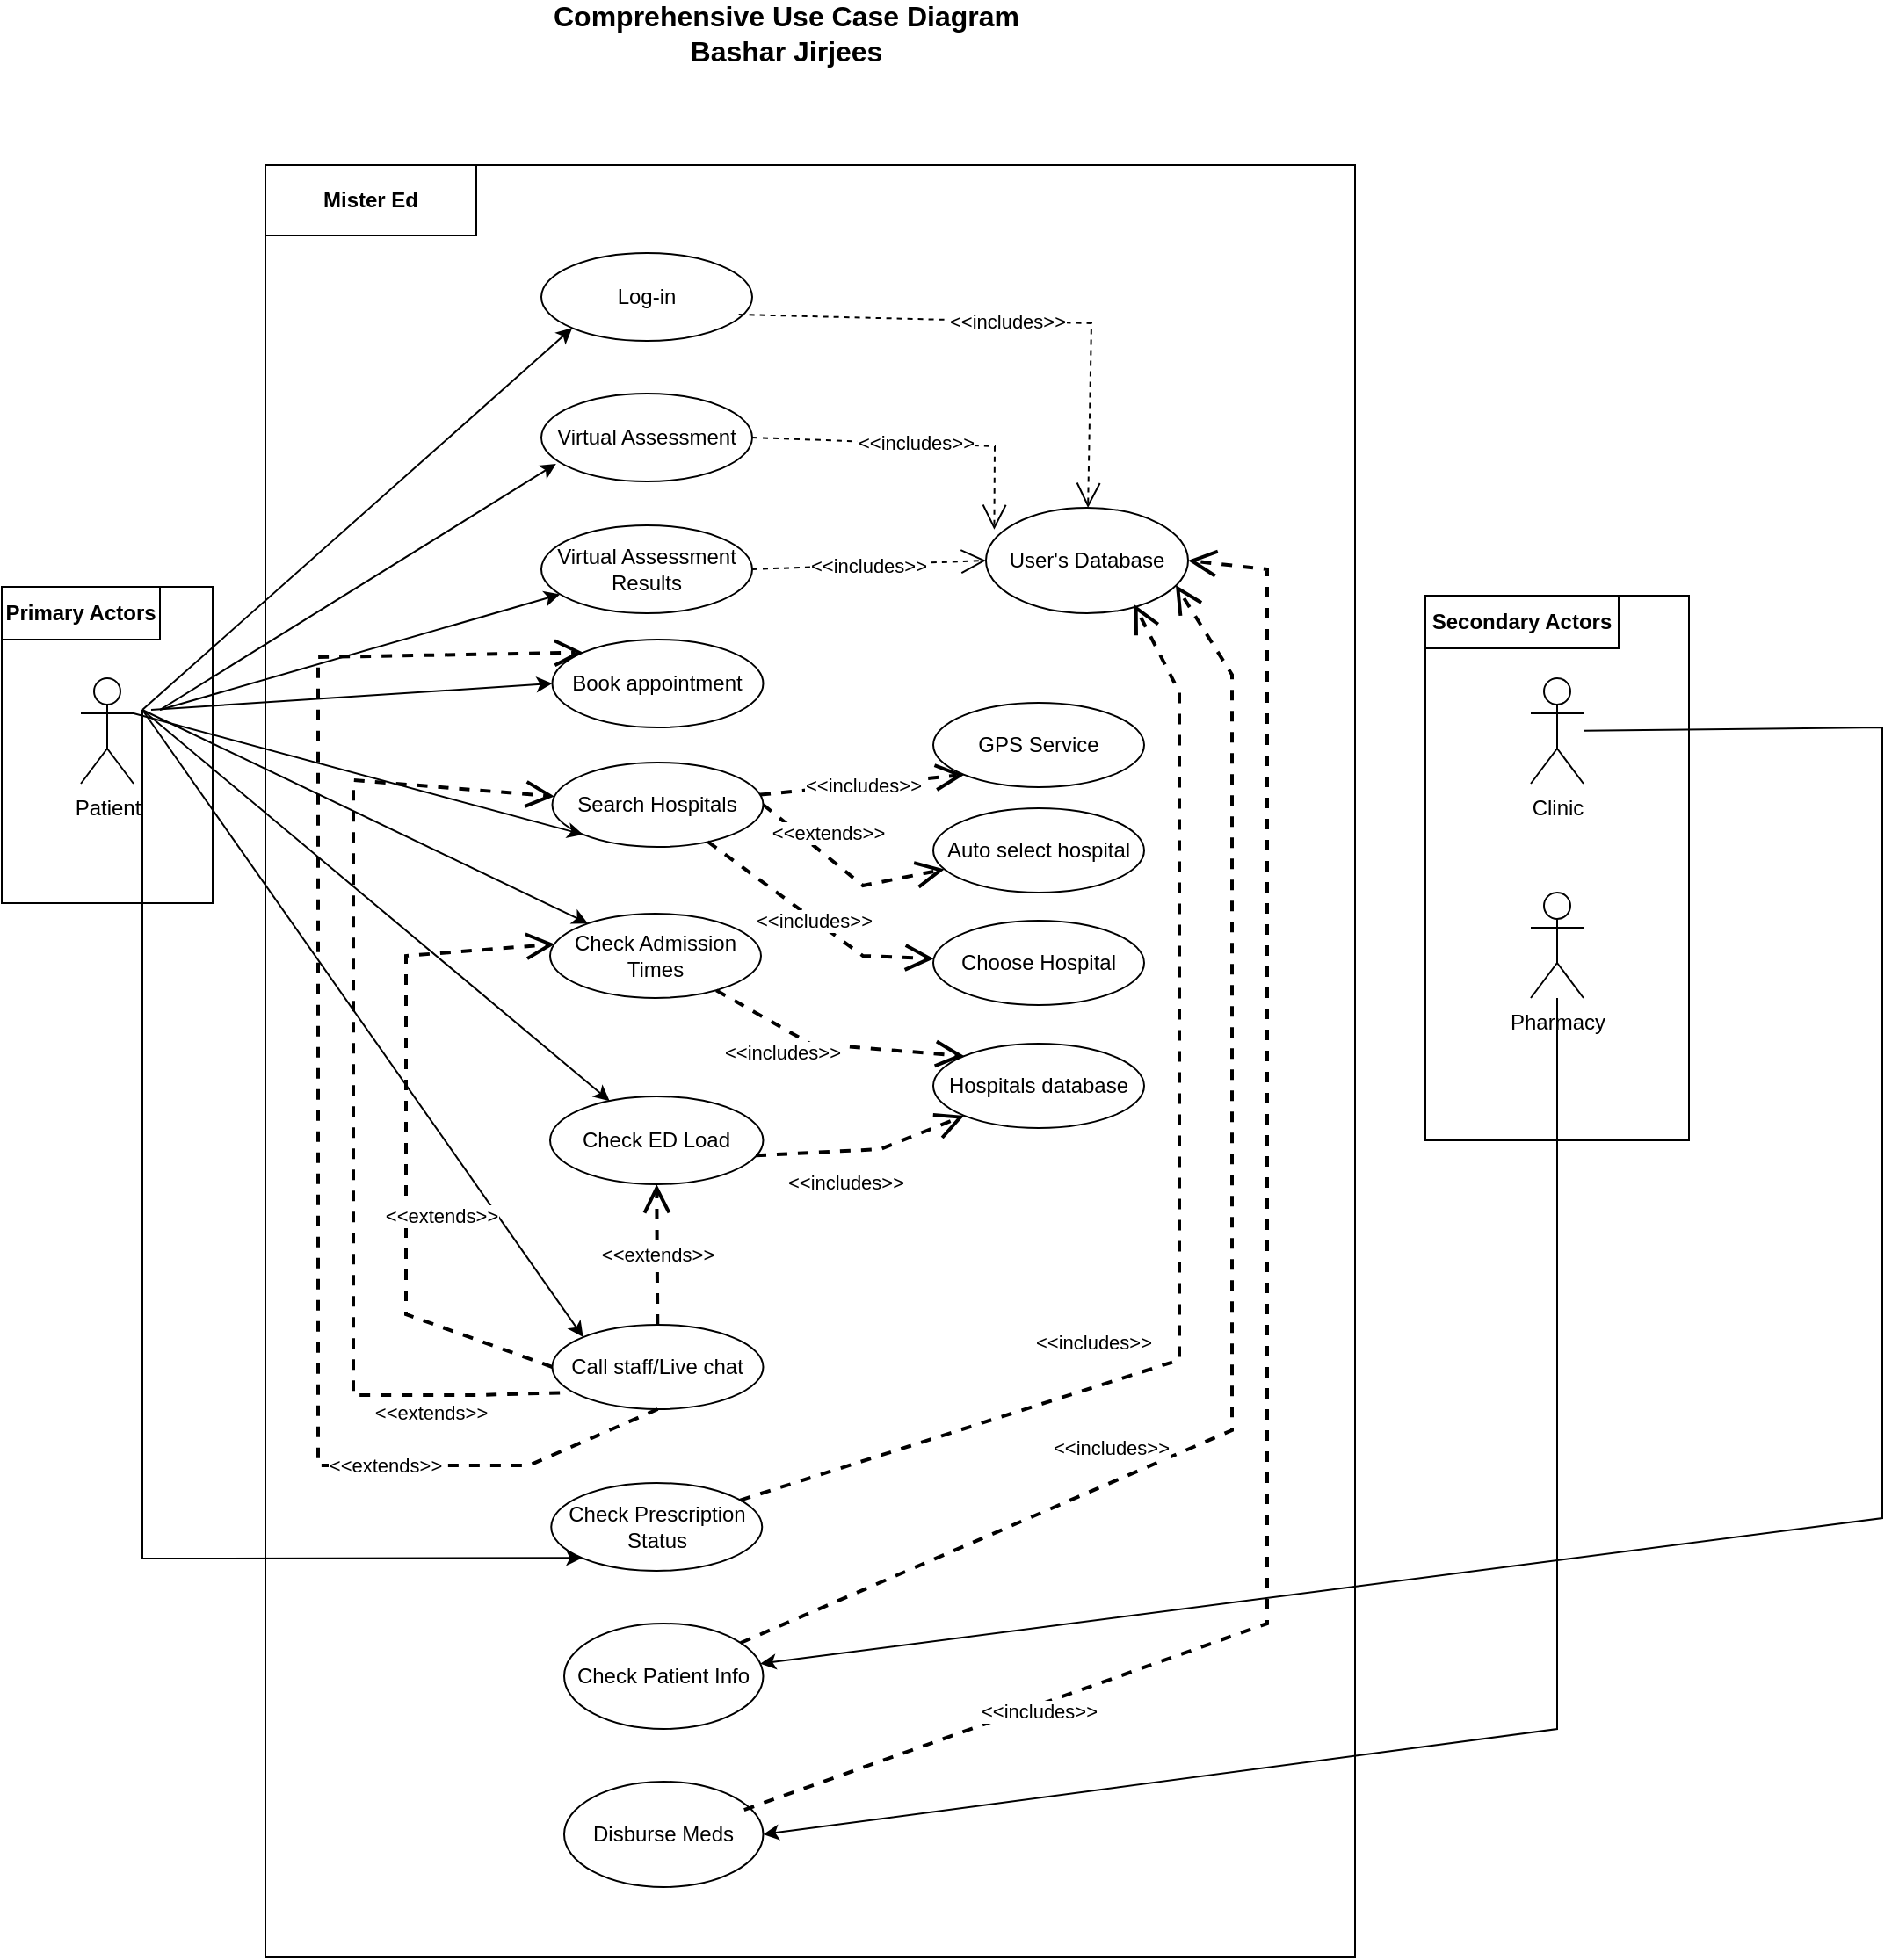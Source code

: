 <mxfile version="24.7.14">
  <diagram name="Page-1" id="hzORNXav-0Q0C-apcLpn">
    <mxGraphModel dx="1213" dy="1763" grid="1" gridSize="10" guides="1" tooltips="1" connect="1" arrows="1" fold="1" page="1" pageScale="1" pageWidth="850" pageHeight="1100" math="0" shadow="0">
      <root>
        <mxCell id="0" />
        <mxCell id="1" parent="0" />
        <mxCell id="I_QVvolvyh0wgv4aYKM6-1" value="" style="rounded=0;whiteSpace=wrap;html=1;" parent="1" vertex="1">
          <mxGeometry x="90" y="150" width="120" height="180" as="geometry" />
        </mxCell>
        <mxCell id="I_QVvolvyh0wgv4aYKM6-2" value="Patient" style="shape=umlActor;verticalLabelPosition=bottom;verticalAlign=top;html=1;outlineConnect=0;" parent="1" vertex="1">
          <mxGeometry x="135" y="202" width="30" height="60" as="geometry" />
        </mxCell>
        <mxCell id="I_QVvolvyh0wgv4aYKM6-3" value="&lt;b&gt;Primary Actors&lt;/b&gt;" style="rounded=0;whiteSpace=wrap;html=1;" parent="1" vertex="1">
          <mxGeometry x="90" y="150" width="90" height="30" as="geometry" />
        </mxCell>
        <mxCell id="I_QVvolvyh0wgv4aYKM6-6" value="" style="rounded=0;whiteSpace=wrap;html=1;" parent="1" vertex="1">
          <mxGeometry x="240" y="-90" width="620" height="1020" as="geometry" />
        </mxCell>
        <mxCell id="I_QVvolvyh0wgv4aYKM6-7" value="&lt;b&gt; Mister Ed&lt;/b&gt;" style="rounded=0;whiteSpace=wrap;html=1;" parent="1" vertex="1">
          <mxGeometry x="240" y="-90" width="120" height="40" as="geometry" />
        </mxCell>
        <mxCell id="I_QVvolvyh0wgv4aYKM6-15" value="Check ED Load" style="ellipse;whiteSpace=wrap;html=1;" parent="1" vertex="1">
          <mxGeometry x="402" y="440" width="121.25" height="50" as="geometry" />
        </mxCell>
        <mxCell id="I_QVvolvyh0wgv4aYKM6-17" value="Check Admission Times" style="ellipse;whiteSpace=wrap;html=1;" parent="1" vertex="1">
          <mxGeometry x="402" y="336" width="120" height="48" as="geometry" />
        </mxCell>
        <mxCell id="I_QVvolvyh0wgv4aYKM6-19" value="Hospitals database" style="ellipse;whiteSpace=wrap;html=1;" parent="1" vertex="1">
          <mxGeometry x="620" y="410" width="120" height="48" as="geometry" />
        </mxCell>
        <mxCell id="I_QVvolvyh0wgv4aYKM6-20" value="Search Hospitals" style="ellipse;whiteSpace=wrap;html=1;" parent="1" vertex="1">
          <mxGeometry x="403.25" y="250" width="120" height="48" as="geometry" />
        </mxCell>
        <mxCell id="I_QVvolvyh0wgv4aYKM6-21" value="" style="endArrow=classic;html=1;rounded=0;" parent="1" target="I_QVvolvyh0wgv4aYKM6-17" edge="1">
          <mxGeometry width="50" height="50" relative="1" as="geometry">
            <mxPoint x="170" y="220" as="sourcePoint" />
            <mxPoint x="450" y="280" as="targetPoint" />
          </mxGeometry>
        </mxCell>
        <mxCell id="I_QVvolvyh0wgv4aYKM6-22" value="" style="endArrow=classic;html=1;rounded=0;" parent="1" target="I_QVvolvyh0wgv4aYKM6-15" edge="1">
          <mxGeometry width="50" height="50" relative="1" as="geometry">
            <mxPoint x="170" y="220" as="sourcePoint" />
            <mxPoint x="450" y="280" as="targetPoint" />
          </mxGeometry>
        </mxCell>
        <mxCell id="I_QVvolvyh0wgv4aYKM6-23" value="Call staff/Live chat" style="ellipse;whiteSpace=wrap;html=1;" parent="1" vertex="1">
          <mxGeometry x="403.25" y="570" width="120" height="48" as="geometry" />
        </mxCell>
        <mxCell id="I_QVvolvyh0wgv4aYKM6-26" value="" style="endArrow=classic;html=1;rounded=0;entryX=0;entryY=1;entryDx=0;entryDy=0;exitX=1;exitY=0.333;exitDx=0;exitDy=0;exitPerimeter=0;" parent="1" source="I_QVvolvyh0wgv4aYKM6-2" target="I_QVvolvyh0wgv4aYKM6-20" edge="1">
          <mxGeometry width="50" height="50" relative="1" as="geometry">
            <mxPoint x="170" y="230" as="sourcePoint" />
            <mxPoint x="421" y="237" as="targetPoint" />
          </mxGeometry>
        </mxCell>
        <mxCell id="I_QVvolvyh0wgv4aYKM6-28" value="" style="endArrow=classic;html=1;rounded=0;entryX=0;entryY=0;entryDx=0;entryDy=0;" parent="1" target="I_QVvolvyh0wgv4aYKM6-23" edge="1">
          <mxGeometry width="50" height="50" relative="1" as="geometry">
            <mxPoint x="170" y="220" as="sourcePoint" />
            <mxPoint x="435" y="351" as="targetPoint" />
          </mxGeometry>
        </mxCell>
        <mxCell id="I_QVvolvyh0wgv4aYKM6-29" value="GPS Service" style="ellipse;whiteSpace=wrap;html=1;" parent="1" vertex="1">
          <mxGeometry x="620" y="216" width="120" height="48" as="geometry" />
        </mxCell>
        <mxCell id="I_QVvolvyh0wgv4aYKM6-31" value="&amp;lt;&amp;lt;includes&amp;gt;&amp;gt;" style="endArrow=open;endSize=12;dashed=1;html=1;rounded=0;entryX=0;entryY=1;entryDx=0;entryDy=0;strokeWidth=2;" parent="1" source="I_QVvolvyh0wgv4aYKM6-20" target="I_QVvolvyh0wgv4aYKM6-29" edge="1">
          <mxGeometry width="160" relative="1" as="geometry">
            <mxPoint x="317" y="420" as="sourcePoint" />
            <mxPoint x="477" y="420" as="targetPoint" />
          </mxGeometry>
        </mxCell>
        <mxCell id="I_QVvolvyh0wgv4aYKM6-32" value="Choose Hospital&lt;span style=&quot;color: rgba(0, 0, 0, 0); font-family: monospace; font-size: 0px; text-align: start; text-wrap: nowrap;&quot;&gt;%3CmxGraphModel%3E%3Croot%3E%3CmxCell%20id%3D%220%22%2F%3E%3CmxCell%20id%3D%221%22%20parent%3D%220%22%2F%3E%3CmxCell%20id%3D%222%22%20value%3D%22%22%20style%3D%22endArrow%3Dclassic%3Bhtml%3D1%3Brounded%3D0%3BentryX%3D0.07%3BentryY%3D0.8%3BentryDx%3D0%3BentryDy%3D0%3BentryPerimeter%3D0%3B%22%20edge%3D%221%22%20parent%3D%221%22%3E%3CmxGeometry%20width%3D%2250%22%20height%3D%2250%22%20relative%3D%221%22%20as%3D%22geometry%22%3E%3CmxPoint%20x%3D%22180%22%20y%3D%22220%22%20as%3D%22sourcePoint%22%2F%3E%3CmxPoint%20x%3D%22405%22%20y%3D%2280%22%20as%3D%22targetPoint%22%2F%3E%3C%2FmxGeometry%3E%3C%2FmxCell%3E%3C%2Froot%3E%3C%2FmxGraphModel%3E&lt;/span&gt;&lt;span style=&quot;color: rgba(0, 0, 0, 0); font-family: monospace; font-size: 0px; text-align: start; text-wrap: nowrap;&quot;&gt;%3CmxGraphModel%3E%3Croot%3E%3CmxCell%20id%3D%220%22%2F%3E%3CmxCell%20id%3D%221%22%20parent%3D%220%22%2F%3E%3CmxCell%20id%3D%222%22%20value%3D%22%22%20style%3D%22endArrow%3Dclassic%3Bhtml%3D1%3Brounded%3D0%3BentryX%3D0.07%3BentryY%3D0.8%3BentryDx%3D0%3BentryDy%3D0%3BentryPerimeter%3D0%3B%22%20edge%3D%221%22%20parent%3D%221%22%3E%3CmxGeometry%20width%3D%2250%22%20height%3D%2250%22%20relative%3D%221%22%20as%3D%22geometry%22%3E%3CmxPoint%20x%3D%22180%22%20y%3D%22220%22%20as%3D%22sourcePoint%22%2F%3E%3CmxPoint%20x%3D%22405%22%20y%3D%2280%22%20as%3D%22targetPoint%22%2F%3E%3C%2FmxGeometry%3E%3C%2FmxCell%3E%3C%2Froot%3E%3C%2FmxGraphModel%3E&lt;/span&gt;" style="ellipse;whiteSpace=wrap;html=1;" parent="1" vertex="1">
          <mxGeometry x="620" y="340" width="120" height="48" as="geometry" />
        </mxCell>
        <mxCell id="I_QVvolvyh0wgv4aYKM6-33" value="&amp;lt;&amp;lt;includes&amp;gt;&amp;gt;" style="endArrow=open;endSize=12;dashed=1;html=1;rounded=0;strokeWidth=2;" parent="1" source="I_QVvolvyh0wgv4aYKM6-20" target="I_QVvolvyh0wgv4aYKM6-32" edge="1">
          <mxGeometry width="160" relative="1" as="geometry">
            <mxPoint x="500" y="293" as="sourcePoint" />
            <mxPoint x="625" y="251" as="targetPoint" />
            <Array as="points">
              <mxPoint x="580" y="360" />
            </Array>
          </mxGeometry>
        </mxCell>
        <mxCell id="I_QVvolvyh0wgv4aYKM6-34" value="&amp;lt;&amp;lt;includes&amp;gt;&amp;gt;" style="endArrow=open;endSize=12;dashed=1;html=1;rounded=0;entryX=0;entryY=0;entryDx=0;entryDy=0;strokeWidth=2;" parent="1" source="I_QVvolvyh0wgv4aYKM6-17" target="I_QVvolvyh0wgv4aYKM6-19" edge="1">
          <mxGeometry x="-0.334" y="-12" width="160" relative="1" as="geometry">
            <mxPoint x="507" y="295" as="sourcePoint" />
            <mxPoint x="624" y="341" as="targetPoint" />
            <mxPoint as="offset" />
            <Array as="points">
              <mxPoint x="550" y="410" />
            </Array>
          </mxGeometry>
        </mxCell>
        <mxCell id="I_QVvolvyh0wgv4aYKM6-35" value="&amp;lt;&amp;lt;includes&amp;gt;&amp;gt;" style="endArrow=open;endSize=12;dashed=1;html=1;rounded=0;entryX=0;entryY=1;entryDx=0;entryDy=0;exitX=0.965;exitY=0.673;exitDx=0;exitDy=0;exitPerimeter=0;strokeWidth=2;" parent="1" edge="1" target="I_QVvolvyh0wgv4aYKM6-19" source="I_QVvolvyh0wgv4aYKM6-15">
          <mxGeometry x="-0.189" y="-18" width="160" relative="1" as="geometry">
            <mxPoint x="510" y="430" as="sourcePoint" />
            <mxPoint x="614.574" y="449.971" as="targetPoint" />
            <mxPoint x="1" as="offset" />
            <Array as="points">
              <mxPoint x="590" y="470" />
            </Array>
          </mxGeometry>
        </mxCell>
        <mxCell id="I_QVvolvyh0wgv4aYKM6-36" value="&amp;lt;&amp;lt;extends&amp;gt;&amp;gt;" style="endArrow=open;endSize=12;dashed=1;html=1;rounded=0;entryX=0.5;entryY=1;entryDx=0;entryDy=0;strokeWidth=2;" parent="1" source="I_QVvolvyh0wgv4aYKM6-23" edge="1" target="I_QVvolvyh0wgv4aYKM6-15">
          <mxGeometry width="160" relative="1" as="geometry">
            <mxPoint x="507" y="295" as="sourcePoint" />
            <mxPoint x="470" y="470" as="targetPoint" />
            <mxPoint as="offset" />
          </mxGeometry>
        </mxCell>
        <mxCell id="I_QVvolvyh0wgv4aYKM6-37" value="&amp;lt;&amp;lt;extends&amp;gt;&amp;gt;" style="endArrow=open;endSize=12;dashed=1;html=1;rounded=0;exitX=0;exitY=0.5;exitDx=0;exitDy=0;strokeWidth=2;entryX=0.022;entryY=0.361;entryDx=0;entryDy=0;entryPerimeter=0;" parent="1" source="I_QVvolvyh0wgv4aYKM6-23" target="I_QVvolvyh0wgv4aYKM6-17" edge="1">
          <mxGeometry x="-0.235" y="-20" width="160" relative="1" as="geometry">
            <mxPoint x="392.33" y="504.992" as="sourcePoint" />
            <mxPoint x="397" y="370" as="targetPoint" />
            <Array as="points">
              <mxPoint x="320" y="564" />
              <mxPoint x="320" y="360" />
            </Array>
            <mxPoint as="offset" />
          </mxGeometry>
        </mxCell>
        <mxCell id="I_QVvolvyh0wgv4aYKM6-39" value="&lt;font style=&quot;font-size: 16px;&quot;&gt;&lt;b&gt;Comprehensive Use Case Diagram&lt;br&gt;Bashar Jirjees&lt;/b&gt;&lt;/font&gt;" style="text;html=1;align=center;verticalAlign=middle;whiteSpace=wrap;rounded=0;" parent="1" vertex="1">
          <mxGeometry x="399" y="-180" width="275" height="30" as="geometry" />
        </mxCell>
        <mxCell id="I_QVvolvyh0wgv4aYKM6-42" value="Log-in" style="ellipse;whiteSpace=wrap;html=1;" parent="1" vertex="1">
          <mxGeometry x="397" y="-40" width="120" height="50" as="geometry" />
        </mxCell>
        <mxCell id="I_QVvolvyh0wgv4aYKM6-43" value="User&#39;s Database" style="ellipse;whiteSpace=wrap;html=1;" parent="1" vertex="1">
          <mxGeometry x="650" y="105" width="115" height="60" as="geometry" />
        </mxCell>
        <mxCell id="I_QVvolvyh0wgv4aYKM6-44" value="&amp;lt;&amp;lt;includes&amp;gt;&amp;gt;" style="endArrow=open;endSize=12;dashed=1;html=1;rounded=0;exitX=0.936;exitY=0.7;exitDx=0;exitDy=0;exitPerimeter=0;" parent="1" source="I_QVvolvyh0wgv4aYKM6-42" target="I_QVvolvyh0wgv4aYKM6-43" edge="1">
          <mxGeometry width="160" relative="1" as="geometry">
            <mxPoint x="500" y="293" as="sourcePoint" />
            <mxPoint x="625" y="293" as="targetPoint" />
            <Array as="points">
              <mxPoint x="710" />
            </Array>
          </mxGeometry>
        </mxCell>
        <mxCell id="I_QVvolvyh0wgv4aYKM6-45" value="Book appointment" style="ellipse;whiteSpace=wrap;html=1;" parent="1" vertex="1">
          <mxGeometry x="403.25" y="180" width="120" height="50" as="geometry" />
        </mxCell>
        <mxCell id="I_QVvolvyh0wgv4aYKM6-52" value="" style="endArrow=classic;html=1;rounded=0;entryX=0;entryY=0.5;entryDx=0;entryDy=0;" parent="1" target="I_QVvolvyh0wgv4aYKM6-45" edge="1">
          <mxGeometry width="50" height="50" relative="1" as="geometry">
            <mxPoint x="175" y="220" as="sourcePoint" />
            <mxPoint x="415" y="293" as="targetPoint" />
          </mxGeometry>
        </mxCell>
        <mxCell id="I_QVvolvyh0wgv4aYKM6-53" value="" style="rounded=0;whiteSpace=wrap;html=1;" parent="1" vertex="1">
          <mxGeometry x="900" y="155" width="150" height="310" as="geometry" />
        </mxCell>
        <mxCell id="I_QVvolvyh0wgv4aYKM6-54" value="&lt;b&gt;Secondary Actors&lt;/b&gt;" style="rounded=0;whiteSpace=wrap;html=1;" parent="1" vertex="1">
          <mxGeometry x="900" y="155" width="110" height="30" as="geometry" />
        </mxCell>
        <mxCell id="I_QVvolvyh0wgv4aYKM6-55" value="Clinic" style="shape=umlActor;verticalLabelPosition=bottom;verticalAlign=top;html=1;outlineConnect=0;" parent="1" vertex="1">
          <mxGeometry x="960" y="202" width="30" height="60" as="geometry" />
        </mxCell>
        <mxCell id="I_QVvolvyh0wgv4aYKM6-56" value="Pharmacy" style="shape=umlActor;verticalLabelPosition=bottom;verticalAlign=top;html=1;outlineConnect=0;" parent="1" vertex="1">
          <mxGeometry x="960" y="324" width="30" height="60" as="geometry" />
        </mxCell>
        <mxCell id="I_QVvolvyh0wgv4aYKM6-57" value="Check Patient Info" style="ellipse;whiteSpace=wrap;html=1;" parent="1" vertex="1">
          <mxGeometry x="410" y="740" width="113.25" height="60" as="geometry" />
        </mxCell>
        <mxCell id="I_QVvolvyh0wgv4aYKM6-58" value="Disburse Meds" style="ellipse;whiteSpace=wrap;html=1;" parent="1" vertex="1">
          <mxGeometry x="410" y="830" width="113.25" height="60" as="geometry" />
        </mxCell>
        <mxCell id="I_QVvolvyh0wgv4aYKM6-61" value="&amp;lt;&amp;lt;includes&amp;gt;&amp;gt;" style="endArrow=open;endSize=12;dashed=1;html=1;rounded=0;entryX=0.939;entryY=0.733;entryDx=0;entryDy=0;entryPerimeter=0;strokeWidth=2;" parent="1" source="I_QVvolvyh0wgv4aYKM6-57" target="I_QVvolvyh0wgv4aYKM6-43" edge="1">
          <mxGeometry x="-0.405" y="19" width="160" relative="1" as="geometry">
            <mxPoint x="509" y="145" as="sourcePoint" />
            <mxPoint x="760" y="630" as="targetPoint" />
            <Array as="points">
              <mxPoint x="790" y="630" />
              <mxPoint x="790" y="200" />
            </Array>
            <mxPoint x="1" as="offset" />
          </mxGeometry>
        </mxCell>
        <mxCell id="I_QVvolvyh0wgv4aYKM6-62" value="&amp;lt;&amp;lt;includes&amp;gt;&amp;gt;" style="endArrow=open;endSize=12;dashed=1;html=1;rounded=0;exitX=0.904;exitY=0.267;exitDx=0;exitDy=0;entryX=1;entryY=0.5;entryDx=0;entryDy=0;exitPerimeter=0;strokeWidth=2;" parent="1" source="I_QVvolvyh0wgv4aYKM6-58" target="I_QVvolvyh0wgv4aYKM6-43" edge="1">
          <mxGeometry x="-0.633" y="-3" width="160" relative="1" as="geometry">
            <mxPoint x="520" y="640" as="sourcePoint" />
            <mxPoint x="720" y="209" as="targetPoint" />
            <Array as="points">
              <mxPoint x="810" y="740" />
              <mxPoint x="810" y="209" />
              <mxPoint x="810" y="170" />
              <mxPoint x="810" y="140" />
            </Array>
            <mxPoint as="offset" />
          </mxGeometry>
        </mxCell>
        <mxCell id="I_QVvolvyh0wgv4aYKM6-65" value="" style="endArrow=classic;html=1;rounded=0;entryX=1;entryY=0.5;entryDx=0;entryDy=0;" parent="1" source="I_QVvolvyh0wgv4aYKM6-56" target="I_QVvolvyh0wgv4aYKM6-58" edge="1">
          <mxGeometry width="50" height="50" relative="1" as="geometry">
            <mxPoint x="180" y="376" as="sourcePoint" />
            <mxPoint x="420" y="658" as="targetPoint" />
            <Array as="points">
              <mxPoint x="975" y="800" />
            </Array>
          </mxGeometry>
        </mxCell>
        <mxCell id="I_QVvolvyh0wgv4aYKM6-67" value="" style="endArrow=classic;html=1;rounded=0;" parent="1" source="I_QVvolvyh0wgv4aYKM6-55" target="I_QVvolvyh0wgv4aYKM6-57" edge="1">
          <mxGeometry width="50" height="50" relative="1" as="geometry">
            <mxPoint x="970" y="375" as="sourcePoint" />
            <mxPoint x="497" y="719" as="targetPoint" />
            <Array as="points">
              <mxPoint x="1160" y="230" />
              <mxPoint x="1160" y="680" />
            </Array>
          </mxGeometry>
        </mxCell>
        <mxCell id="I_QVvolvyh0wgv4aYKM6-68" value="&amp;lt;&amp;lt;extends&amp;gt;&amp;gt;" style="endArrow=open;endSize=12;dashed=1;html=1;rounded=0;exitX=0.036;exitY=0.806;exitDx=0;exitDy=0;exitPerimeter=0;strokeWidth=2;" parent="1" source="I_QVvolvyh0wgv4aYKM6-23" target="I_QVvolvyh0wgv4aYKM6-20" edge="1">
          <mxGeometry x="-0.746" y="10" width="160" relative="1" as="geometry">
            <mxPoint x="407" y="544" as="sourcePoint" />
            <mxPoint x="410" y="370" as="targetPoint" />
            <Array as="points">
              <mxPoint x="360" y="610" />
              <mxPoint x="290" y="610" />
              <mxPoint x="290" y="260" />
            </Array>
            <mxPoint as="offset" />
          </mxGeometry>
        </mxCell>
        <mxCell id="I_QVvolvyh0wgv4aYKM6-69" value="&amp;lt;&amp;lt;extends&amp;gt;&amp;gt;" style="endArrow=open;endSize=12;dashed=1;html=1;rounded=0;exitX=0.5;exitY=1;exitDx=0;exitDy=0;entryX=0;entryY=0;entryDx=0;entryDy=0;strokeWidth=2;" parent="1" source="I_QVvolvyh0wgv4aYKM6-23" edge="1" target="I_QVvolvyh0wgv4aYKM6-45">
          <mxGeometry x="-0.601" width="160" relative="1" as="geometry">
            <mxPoint x="425" y="491" as="sourcePoint" />
            <mxPoint x="396" y="195" as="targetPoint" />
            <Array as="points">
              <mxPoint x="390" y="650" />
              <mxPoint x="270" y="650" />
              <mxPoint x="270" y="520" />
              <mxPoint x="270" y="190" />
            </Array>
            <mxPoint as="offset" />
          </mxGeometry>
        </mxCell>
        <mxCell id="I_QVvolvyh0wgv4aYKM6-78" value="Virtual Assessment " style="ellipse;whiteSpace=wrap;html=1;" parent="1" vertex="1">
          <mxGeometry x="397" y="40" width="120" height="50" as="geometry" />
        </mxCell>
        <mxCell id="I_QVvolvyh0wgv4aYKM6-79" value="" style="endArrow=classic;html=1;rounded=0;entryX=0.07;entryY=0.8;entryDx=0;entryDy=0;entryPerimeter=0;" parent="1" target="I_QVvolvyh0wgv4aYKM6-78" edge="1">
          <mxGeometry width="50" height="50" relative="1" as="geometry">
            <mxPoint x="180" y="220" as="sourcePoint" />
            <mxPoint x="396" y="215" as="targetPoint" />
          </mxGeometry>
        </mxCell>
        <mxCell id="I_QVvolvyh0wgv4aYKM6-80" value="&amp;lt;&amp;lt;includes&amp;gt;&amp;gt;" style="endArrow=open;endSize=12;dashed=1;html=1;rounded=0;exitX=1;exitY=0.5;exitDx=0;exitDy=0;entryX=0.041;entryY=0.207;entryDx=0;entryDy=0;entryPerimeter=0;" parent="1" source="I_QVvolvyh0wgv4aYKM6-78" target="I_QVvolvyh0wgv4aYKM6-43" edge="1">
          <mxGeometry width="160" relative="1" as="geometry">
            <mxPoint x="509" y="35" as="sourcePoint" />
            <mxPoint x="643" y="168" as="targetPoint" />
            <Array as="points">
              <mxPoint x="655" y="70" />
            </Array>
          </mxGeometry>
        </mxCell>
        <mxCell id="I_QVvolvyh0wgv4aYKM6-81" value="Virtual Assessment Results" style="ellipse;whiteSpace=wrap;html=1;" parent="1" vertex="1">
          <mxGeometry x="397" y="115" width="120" height="50" as="geometry" />
        </mxCell>
        <mxCell id="I_QVvolvyh0wgv4aYKM6-82" value="" style="endArrow=classic;html=1;rounded=0;" parent="1" target="I_QVvolvyh0wgv4aYKM6-81" edge="1">
          <mxGeometry width="50" height="50" relative="1" as="geometry">
            <mxPoint x="180" y="220" as="sourcePoint" />
            <mxPoint x="398" y="110" as="targetPoint" />
          </mxGeometry>
        </mxCell>
        <mxCell id="I_QVvolvyh0wgv4aYKM6-83" value="&amp;lt;&amp;lt;includes&amp;gt;&amp;gt;" style="endArrow=open;endSize=12;dashed=1;html=1;rounded=0;exitX=1;exitY=0.5;exitDx=0;exitDy=0;entryX=0;entryY=0.5;entryDx=0;entryDy=0;" parent="1" source="I_QVvolvyh0wgv4aYKM6-81" target="I_QVvolvyh0wgv4aYKM6-43" edge="1">
          <mxGeometry width="160" relative="1" as="geometry">
            <mxPoint x="510" y="95" as="sourcePoint" />
            <mxPoint x="617" y="177" as="targetPoint" />
          </mxGeometry>
        </mxCell>
        <mxCell id="SGyGOrsd530BBkBX5eQM-1" value="Check Prescription Status" style="ellipse;whiteSpace=wrap;html=1;" vertex="1" parent="1">
          <mxGeometry x="402.63" y="660" width="120" height="50" as="geometry" />
        </mxCell>
        <mxCell id="SGyGOrsd530BBkBX5eQM-4" value="" style="endArrow=classic;html=1;rounded=0;entryX=0;entryY=1;entryDx=0;entryDy=0;" edge="1" parent="1" target="SGyGOrsd530BBkBX5eQM-1">
          <mxGeometry width="50" height="50" relative="1" as="geometry">
            <mxPoint x="170" y="220" as="sourcePoint" />
            <mxPoint x="438" y="543" as="targetPoint" />
            <Array as="points">
              <mxPoint x="170" y="703" />
            </Array>
          </mxGeometry>
        </mxCell>
        <mxCell id="SGyGOrsd530BBkBX5eQM-5" value="" style="endArrow=classic;html=1;rounded=0;entryX=0;entryY=1;entryDx=0;entryDy=0;" edge="1" parent="1" target="I_QVvolvyh0wgv4aYKM6-42">
          <mxGeometry width="50" height="50" relative="1" as="geometry">
            <mxPoint x="170" y="220" as="sourcePoint" />
            <mxPoint x="415" y="90" as="targetPoint" />
          </mxGeometry>
        </mxCell>
        <mxCell id="SGyGOrsd530BBkBX5eQM-6" value="Auto select hospital" style="ellipse;whiteSpace=wrap;html=1;" vertex="1" parent="1">
          <mxGeometry x="620" y="276" width="120" height="48" as="geometry" />
        </mxCell>
        <mxCell id="SGyGOrsd530BBkBX5eQM-8" value="&amp;lt;&amp;lt;extends&amp;gt;&amp;gt;" style="endArrow=open;endSize=12;dashed=1;html=1;rounded=0;exitX=1;exitY=0.5;exitDx=0;exitDy=0;strokeWidth=2;" edge="1" parent="1" source="I_QVvolvyh0wgv4aYKM6-20" target="SGyGOrsd530BBkBX5eQM-6">
          <mxGeometry x="-0.358" y="11" width="160" relative="1" as="geometry">
            <mxPoint x="523" y="303" as="sourcePoint" />
            <mxPoint x="672" y="368" as="targetPoint" />
            <Array as="points">
              <mxPoint x="580" y="320" />
            </Array>
            <mxPoint as="offset" />
          </mxGeometry>
        </mxCell>
        <mxCell id="SGyGOrsd530BBkBX5eQM-9" value="&amp;lt;&amp;lt;includes&amp;gt;&amp;gt;" style="endArrow=open;endSize=12;dashed=1;html=1;rounded=0;entryX=0.733;entryY=0.917;entryDx=0;entryDy=0;entryPerimeter=0;strokeWidth=2;" edge="1" parent="1" source="SGyGOrsd530BBkBX5eQM-1" target="I_QVvolvyh0wgv4aYKM6-43">
          <mxGeometry x="-0.374" y="24" width="160" relative="1" as="geometry">
            <mxPoint x="520" y="761" as="sourcePoint" />
            <mxPoint x="768" y="159" as="targetPoint" />
            <Array as="points">
              <mxPoint x="760" y="590" />
              <mxPoint x="760" y="210" />
            </Array>
            <mxPoint as="offset" />
          </mxGeometry>
        </mxCell>
      </root>
    </mxGraphModel>
  </diagram>
</mxfile>
